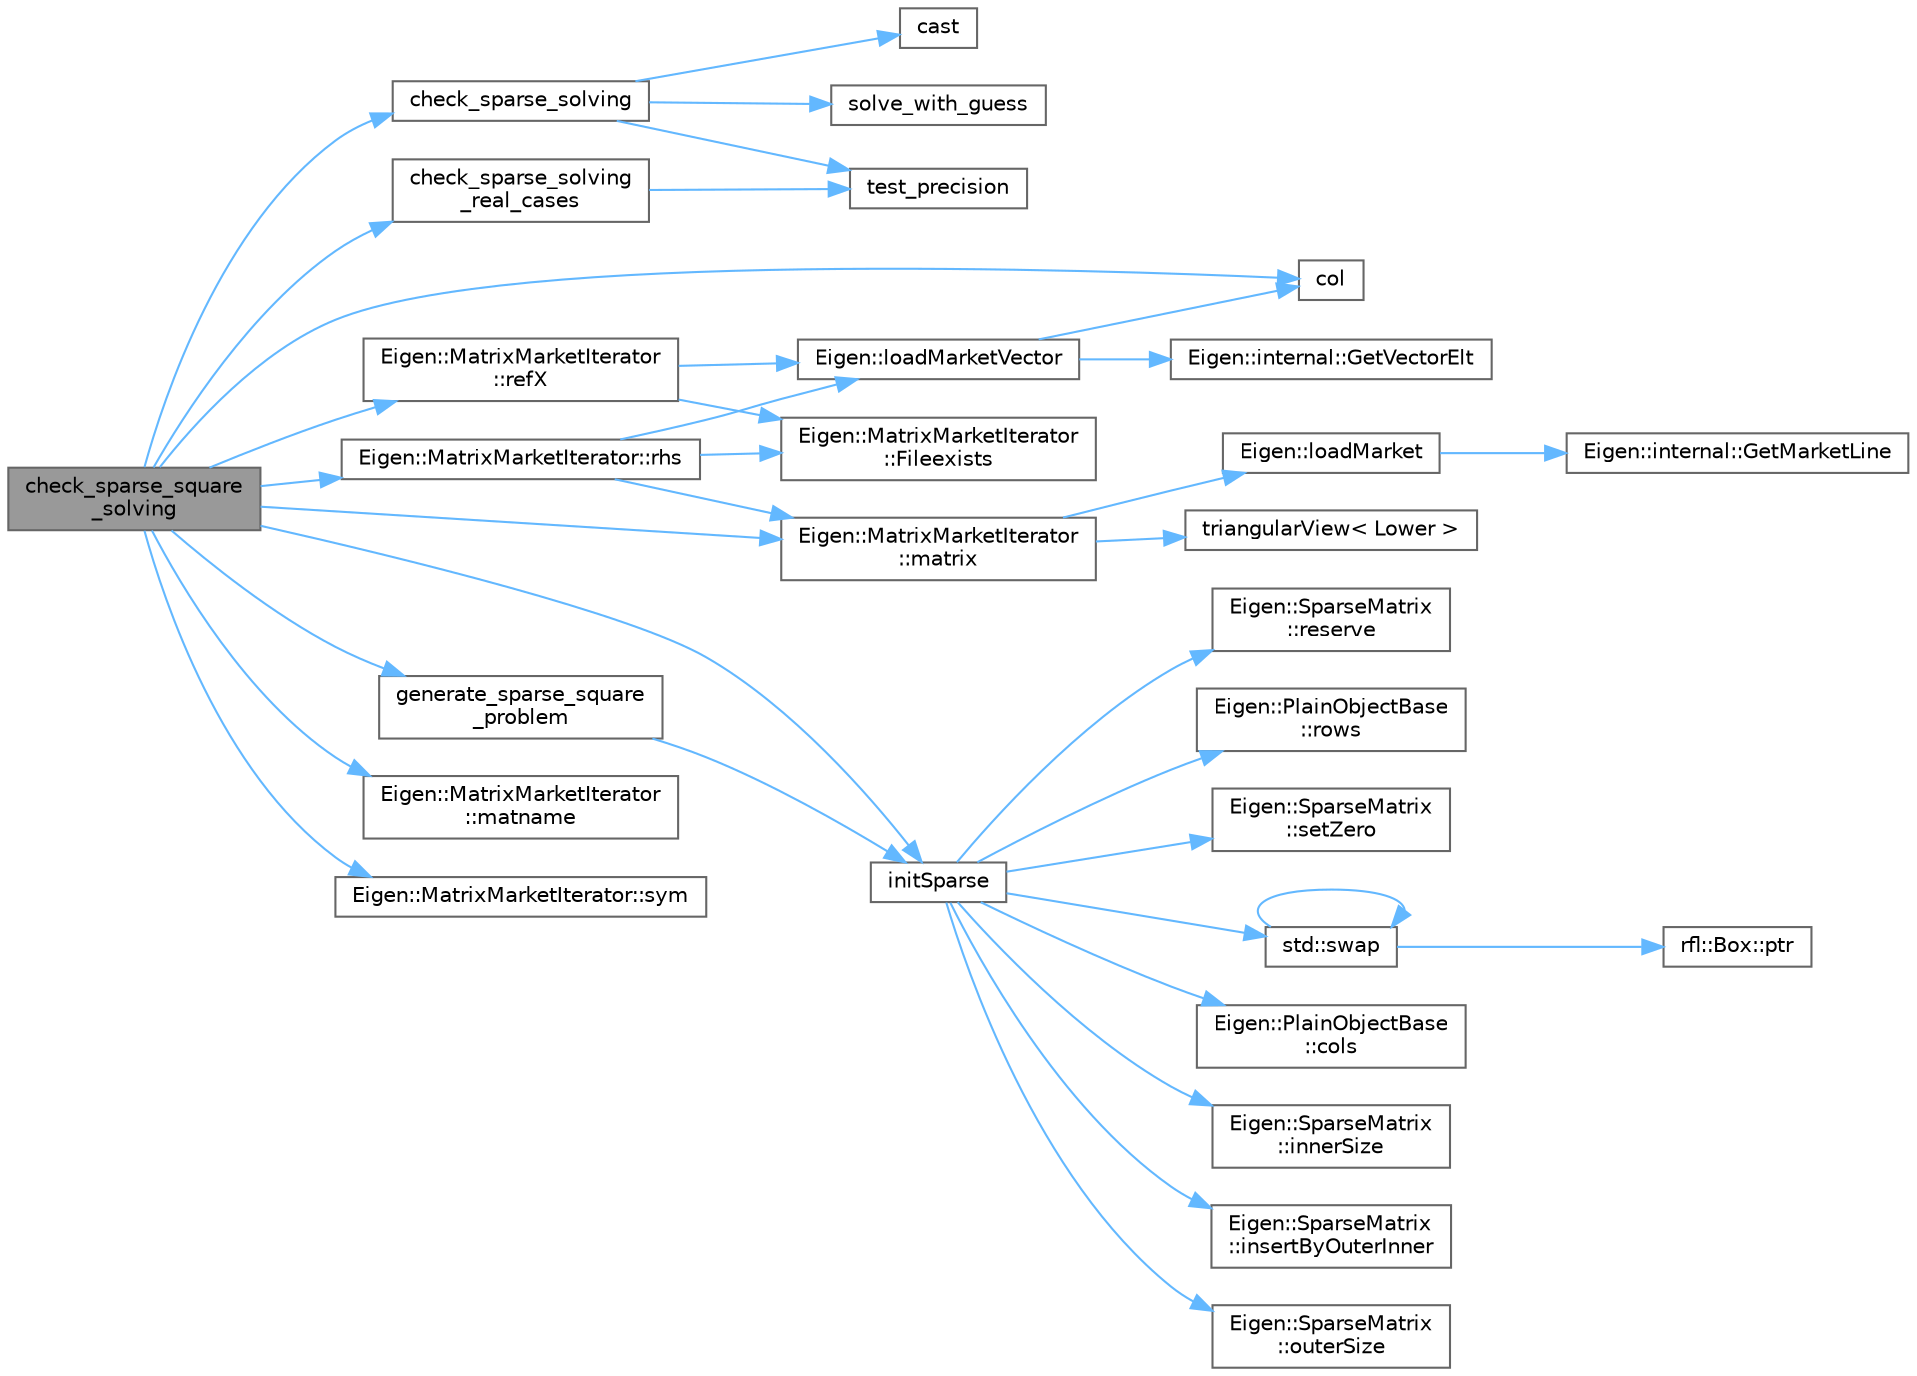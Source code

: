 digraph "check_sparse_square_solving"
{
 // LATEX_PDF_SIZE
  bgcolor="transparent";
  edge [fontname=Helvetica,fontsize=10,labelfontname=Helvetica,labelfontsize=10];
  node [fontname=Helvetica,fontsize=10,shape=box,height=0.2,width=0.4];
  rankdir="LR";
  Node1 [id="Node000001",label="check_sparse_square\l_solving",height=0.2,width=0.4,color="gray40", fillcolor="grey60", style="filled", fontcolor="black",tooltip=" "];
  Node1 -> Node2 [id="edge36_Node000001_Node000002",color="steelblue1",style="solid",tooltip=" "];
  Node2 [id="Node000002",label="check_sparse_solving",height=0.2,width=0.4,color="grey40", fillcolor="white", style="filled",URL="$sparse__solver_8h.html#a2f19cda157e1f89db0769de982ecc5fa",tooltip=" "];
  Node2 -> Node3 [id="edge37_Node000002_Node000003",color="steelblue1",style="solid",tooltip=" "];
  Node3 [id="Node000003",label="cast",height=0.2,width=0.4,color="grey40", fillcolor="white", style="filled",URL="$_common_cwise_unary_ops_8h.html#aa89d007196125d10fa7d6e19811aca05",tooltip=" "];
  Node2 -> Node4 [id="edge38_Node000002_Node000004",color="steelblue1",style="solid",tooltip=" "];
  Node4 [id="Node000004",label="solve_with_guess",height=0.2,width=0.4,color="grey40", fillcolor="white", style="filled",URL="$sparse__solver_8h.html#a61fc17617f5be6e4bac3faa50cd3790c",tooltip=" "];
  Node2 -> Node5 [id="edge39_Node000002_Node000005",color="steelblue1",style="solid",tooltip=" "];
  Node5 [id="Node000005",label="test_precision",height=0.2,width=0.4,color="grey40", fillcolor="white", style="filled",URL="$spbenchsolver_8h.html#ac873ccd2d8b50aa74f31783a38ba5d99",tooltip=" "];
  Node1 -> Node6 [id="edge40_Node000001_Node000006",color="steelblue1",style="solid",tooltip=" "];
  Node6 [id="Node000006",label="check_sparse_solving\l_real_cases",height=0.2,width=0.4,color="grey40", fillcolor="white", style="filled",URL="$sparse__solver_8h.html#ab2f968e2c551b1869cf26ef5c6b4909e",tooltip=" "];
  Node6 -> Node5 [id="edge41_Node000006_Node000005",color="steelblue1",style="solid",tooltip=" "];
  Node1 -> Node7 [id="edge42_Node000001_Node000007",color="steelblue1",style="solid",tooltip=" "];
  Node7 [id="Node000007",label="col",height=0.2,width=0.4,color="grey40", fillcolor="white", style="filled",URL="$_matrix_base__col_8cpp.html#aa168d9544aa6d49fce0cbfc0bec849b0",tooltip=" "];
  Node1 -> Node8 [id="edge43_Node000001_Node000008",color="steelblue1",style="solid",tooltip=" "];
  Node8 [id="Node000008",label="generate_sparse_square\l_problem",height=0.2,width=0.4,color="grey40", fillcolor="white", style="filled",URL="$sparse__solver_8h.html#a2a636ef2e7efc175344517158b3c2b70",tooltip=" "];
  Node8 -> Node9 [id="edge44_Node000008_Node000009",color="steelblue1",style="solid",tooltip=" "];
  Node9 [id="Node000009",label="initSparse",height=0.2,width=0.4,color="grey40", fillcolor="white", style="filled",URL="$sparse_8h.html#a3ba4abd21a1ace3122406c3b3b27fc5b",tooltip=" "];
  Node9 -> Node10 [id="edge45_Node000009_Node000010",color="steelblue1",style="solid",tooltip=" "];
  Node10 [id="Node000010",label="Eigen::PlainObjectBase\l::cols",height=0.2,width=0.4,color="grey40", fillcolor="white", style="filled",URL="$class_eigen_1_1_plain_object_base.html#a10b8b33b7587da564415561aa246f78f",tooltip=" "];
  Node9 -> Node11 [id="edge46_Node000009_Node000011",color="steelblue1",style="solid",tooltip=" "];
  Node11 [id="Node000011",label="Eigen::SparseMatrix\l::innerSize",height=0.2,width=0.4,color="grey40", fillcolor="white", style="filled",URL="$class_eigen_1_1_sparse_matrix.html#a0f42824d4a06ee1d1f6afbc4551c5896",tooltip=" "];
  Node9 -> Node12 [id="edge47_Node000009_Node000012",color="steelblue1",style="solid",tooltip=" "];
  Node12 [id="Node000012",label="Eigen::SparseMatrix\l::insertByOuterInner",height=0.2,width=0.4,color="grey40", fillcolor="white", style="filled",URL="$class_eigen_1_1_sparse_matrix.html#acb1508292a88a951943c98b314782909",tooltip=" "];
  Node9 -> Node13 [id="edge48_Node000009_Node000013",color="steelblue1",style="solid",tooltip=" "];
  Node13 [id="Node000013",label="Eigen::SparseMatrix\l::outerSize",height=0.2,width=0.4,color="grey40", fillcolor="white", style="filled",URL="$class_eigen_1_1_sparse_matrix.html#a4e5f706cfae14d2eaec1ea1e234905f1",tooltip=" "];
  Node9 -> Node14 [id="edge49_Node000009_Node000014",color="steelblue1",style="solid",tooltip=" "];
  Node14 [id="Node000014",label="Eigen::SparseMatrix\l::reserve",height=0.2,width=0.4,color="grey40", fillcolor="white", style="filled",URL="$class_eigen_1_1_sparse_matrix.html#a1518e58ac49bed0e2385b722a034f7d3",tooltip=" "];
  Node9 -> Node15 [id="edge50_Node000009_Node000015",color="steelblue1",style="solid",tooltip=" "];
  Node15 [id="Node000015",label="Eigen::PlainObjectBase\l::rows",height=0.2,width=0.4,color="grey40", fillcolor="white", style="filled",URL="$class_eigen_1_1_plain_object_base.html#aba7a925ce36c08ba2a08c90086f34718",tooltip=" "];
  Node9 -> Node16 [id="edge51_Node000009_Node000016",color="steelblue1",style="solid",tooltip=" "];
  Node16 [id="Node000016",label="Eigen::SparseMatrix\l::setZero",height=0.2,width=0.4,color="grey40", fillcolor="white", style="filled",URL="$class_eigen_1_1_sparse_matrix.html#ad3c7416090f913e8685523cb3ab7c2f7",tooltip=" "];
  Node9 -> Node17 [id="edge52_Node000009_Node000017",color="steelblue1",style="solid",tooltip=" "];
  Node17 [id="Node000017",label="std::swap",height=0.2,width=0.4,color="grey40", fillcolor="white", style="filled",URL="$namespacestd.html#a3acbe51b6415e9284430194bf04944e1",tooltip=" "];
  Node17 -> Node18 [id="edge53_Node000017_Node000018",color="steelblue1",style="solid",tooltip=" "];
  Node18 [id="Node000018",label="rfl::Box::ptr",height=0.2,width=0.4,color="grey40", fillcolor="white", style="filled",URL="$classrfl_1_1_box.html#a2edf048a6e6bea174db329e6ce7cf3df",tooltip="Returns the underlying unique_ptr"];
  Node17 -> Node17 [id="edge54_Node000017_Node000017",color="steelblue1",style="solid",tooltip=" "];
  Node1 -> Node9 [id="edge55_Node000001_Node000009",color="steelblue1",style="solid",tooltip=" "];
  Node1 -> Node19 [id="edge56_Node000001_Node000019",color="steelblue1",style="solid",tooltip=" "];
  Node19 [id="Node000019",label="Eigen::MatrixMarketIterator\l::matname",height=0.2,width=0.4,color="grey40", fillcolor="white", style="filled",URL="$class_eigen_1_1_matrix_market_iterator.html#a79b13fa6510e56c071bc463859b1cbe9",tooltip=" "];
  Node1 -> Node20 [id="edge57_Node000001_Node000020",color="steelblue1",style="solid",tooltip=" "];
  Node20 [id="Node000020",label="Eigen::MatrixMarketIterator\l::matrix",height=0.2,width=0.4,color="grey40", fillcolor="white", style="filled",URL="$class_eigen_1_1_matrix_market_iterator.html#a225e3e6415b8eb3a709bb8269133f888",tooltip=" "];
  Node20 -> Node21 [id="edge58_Node000020_Node000021",color="steelblue1",style="solid",tooltip=" "];
  Node21 [id="Node000021",label="Eigen::loadMarket",height=0.2,width=0.4,color="grey40", fillcolor="white", style="filled",URL="$namespace_eigen.html#a35610696b22ae58bdd51d96468956455",tooltip=" "];
  Node21 -> Node22 [id="edge59_Node000021_Node000022",color="steelblue1",style="solid",tooltip=" "];
  Node22 [id="Node000022",label="Eigen::internal::GetMarketLine",height=0.2,width=0.4,color="grey40", fillcolor="white", style="filled",URL="$namespace_eigen_1_1internal.html#a4dab6dece03390104ebc60872eb86b2e",tooltip=" "];
  Node20 -> Node23 [id="edge60_Node000020_Node000023",color="steelblue1",style="solid",tooltip=" "];
  Node23 [id="Node000023",label="triangularView\< Lower \>",height=0.2,width=0.4,color="grey40", fillcolor="white", style="filled",URL="$eigen-3_83_87_2lapack_2cholesky_8cpp.html#accba35e157cff07f839ca4634f76c472",tooltip=" "];
  Node1 -> Node24 [id="edge61_Node000001_Node000024",color="steelblue1",style="solid",tooltip=" "];
  Node24 [id="Node000024",label="Eigen::MatrixMarketIterator\l::refX",height=0.2,width=0.4,color="grey40", fillcolor="white", style="filled",URL="$class_eigen_1_1_matrix_market_iterator.html#a610eb67e066cdd31e6777e070fe1086a",tooltip=" "];
  Node24 -> Node25 [id="edge62_Node000024_Node000025",color="steelblue1",style="solid",tooltip=" "];
  Node25 [id="Node000025",label="Eigen::MatrixMarketIterator\l::Fileexists",height=0.2,width=0.4,color="grey40", fillcolor="white", style="filled",URL="$class_eigen_1_1_matrix_market_iterator.html#a661385239e077ca4513e4e0a6127f1bc",tooltip=" "];
  Node24 -> Node26 [id="edge63_Node000024_Node000026",color="steelblue1",style="solid",tooltip=" "];
  Node26 [id="Node000026",label="Eigen::loadMarketVector",height=0.2,width=0.4,color="grey40", fillcolor="white", style="filled",URL="$namespace_eigen.html#a0b97a7af6c8af0fa0455723203b24853",tooltip=" "];
  Node26 -> Node7 [id="edge64_Node000026_Node000007",color="steelblue1",style="solid",tooltip=" "];
  Node26 -> Node27 [id="edge65_Node000026_Node000027",color="steelblue1",style="solid",tooltip=" "];
  Node27 [id="Node000027",label="Eigen::internal::GetVectorElt",height=0.2,width=0.4,color="grey40", fillcolor="white", style="filled",URL="$namespace_eigen_1_1internal.html#aa17f2e52fbfff17514d7539272af985b",tooltip=" "];
  Node1 -> Node28 [id="edge66_Node000001_Node000028",color="steelblue1",style="solid",tooltip=" "];
  Node28 [id="Node000028",label="Eigen::MatrixMarketIterator::rhs",height=0.2,width=0.4,color="grey40", fillcolor="white", style="filled",URL="$class_eigen_1_1_matrix_market_iterator.html#a7aad817f6e07f11ba3c9139e7e4d02b7",tooltip=" "];
  Node28 -> Node25 [id="edge67_Node000028_Node000025",color="steelblue1",style="solid",tooltip=" "];
  Node28 -> Node26 [id="edge68_Node000028_Node000026",color="steelblue1",style="solid",tooltip=" "];
  Node28 -> Node20 [id="edge69_Node000028_Node000020",color="steelblue1",style="solid",tooltip=" "];
  Node1 -> Node29 [id="edge70_Node000001_Node000029",color="steelblue1",style="solid",tooltip=" "];
  Node29 [id="Node000029",label="Eigen::MatrixMarketIterator::sym",height=0.2,width=0.4,color="grey40", fillcolor="white", style="filled",URL="$class_eigen_1_1_matrix_market_iterator.html#ace72fd4804dfc9c7fc9018f2712be9fe",tooltip=" "];
}
